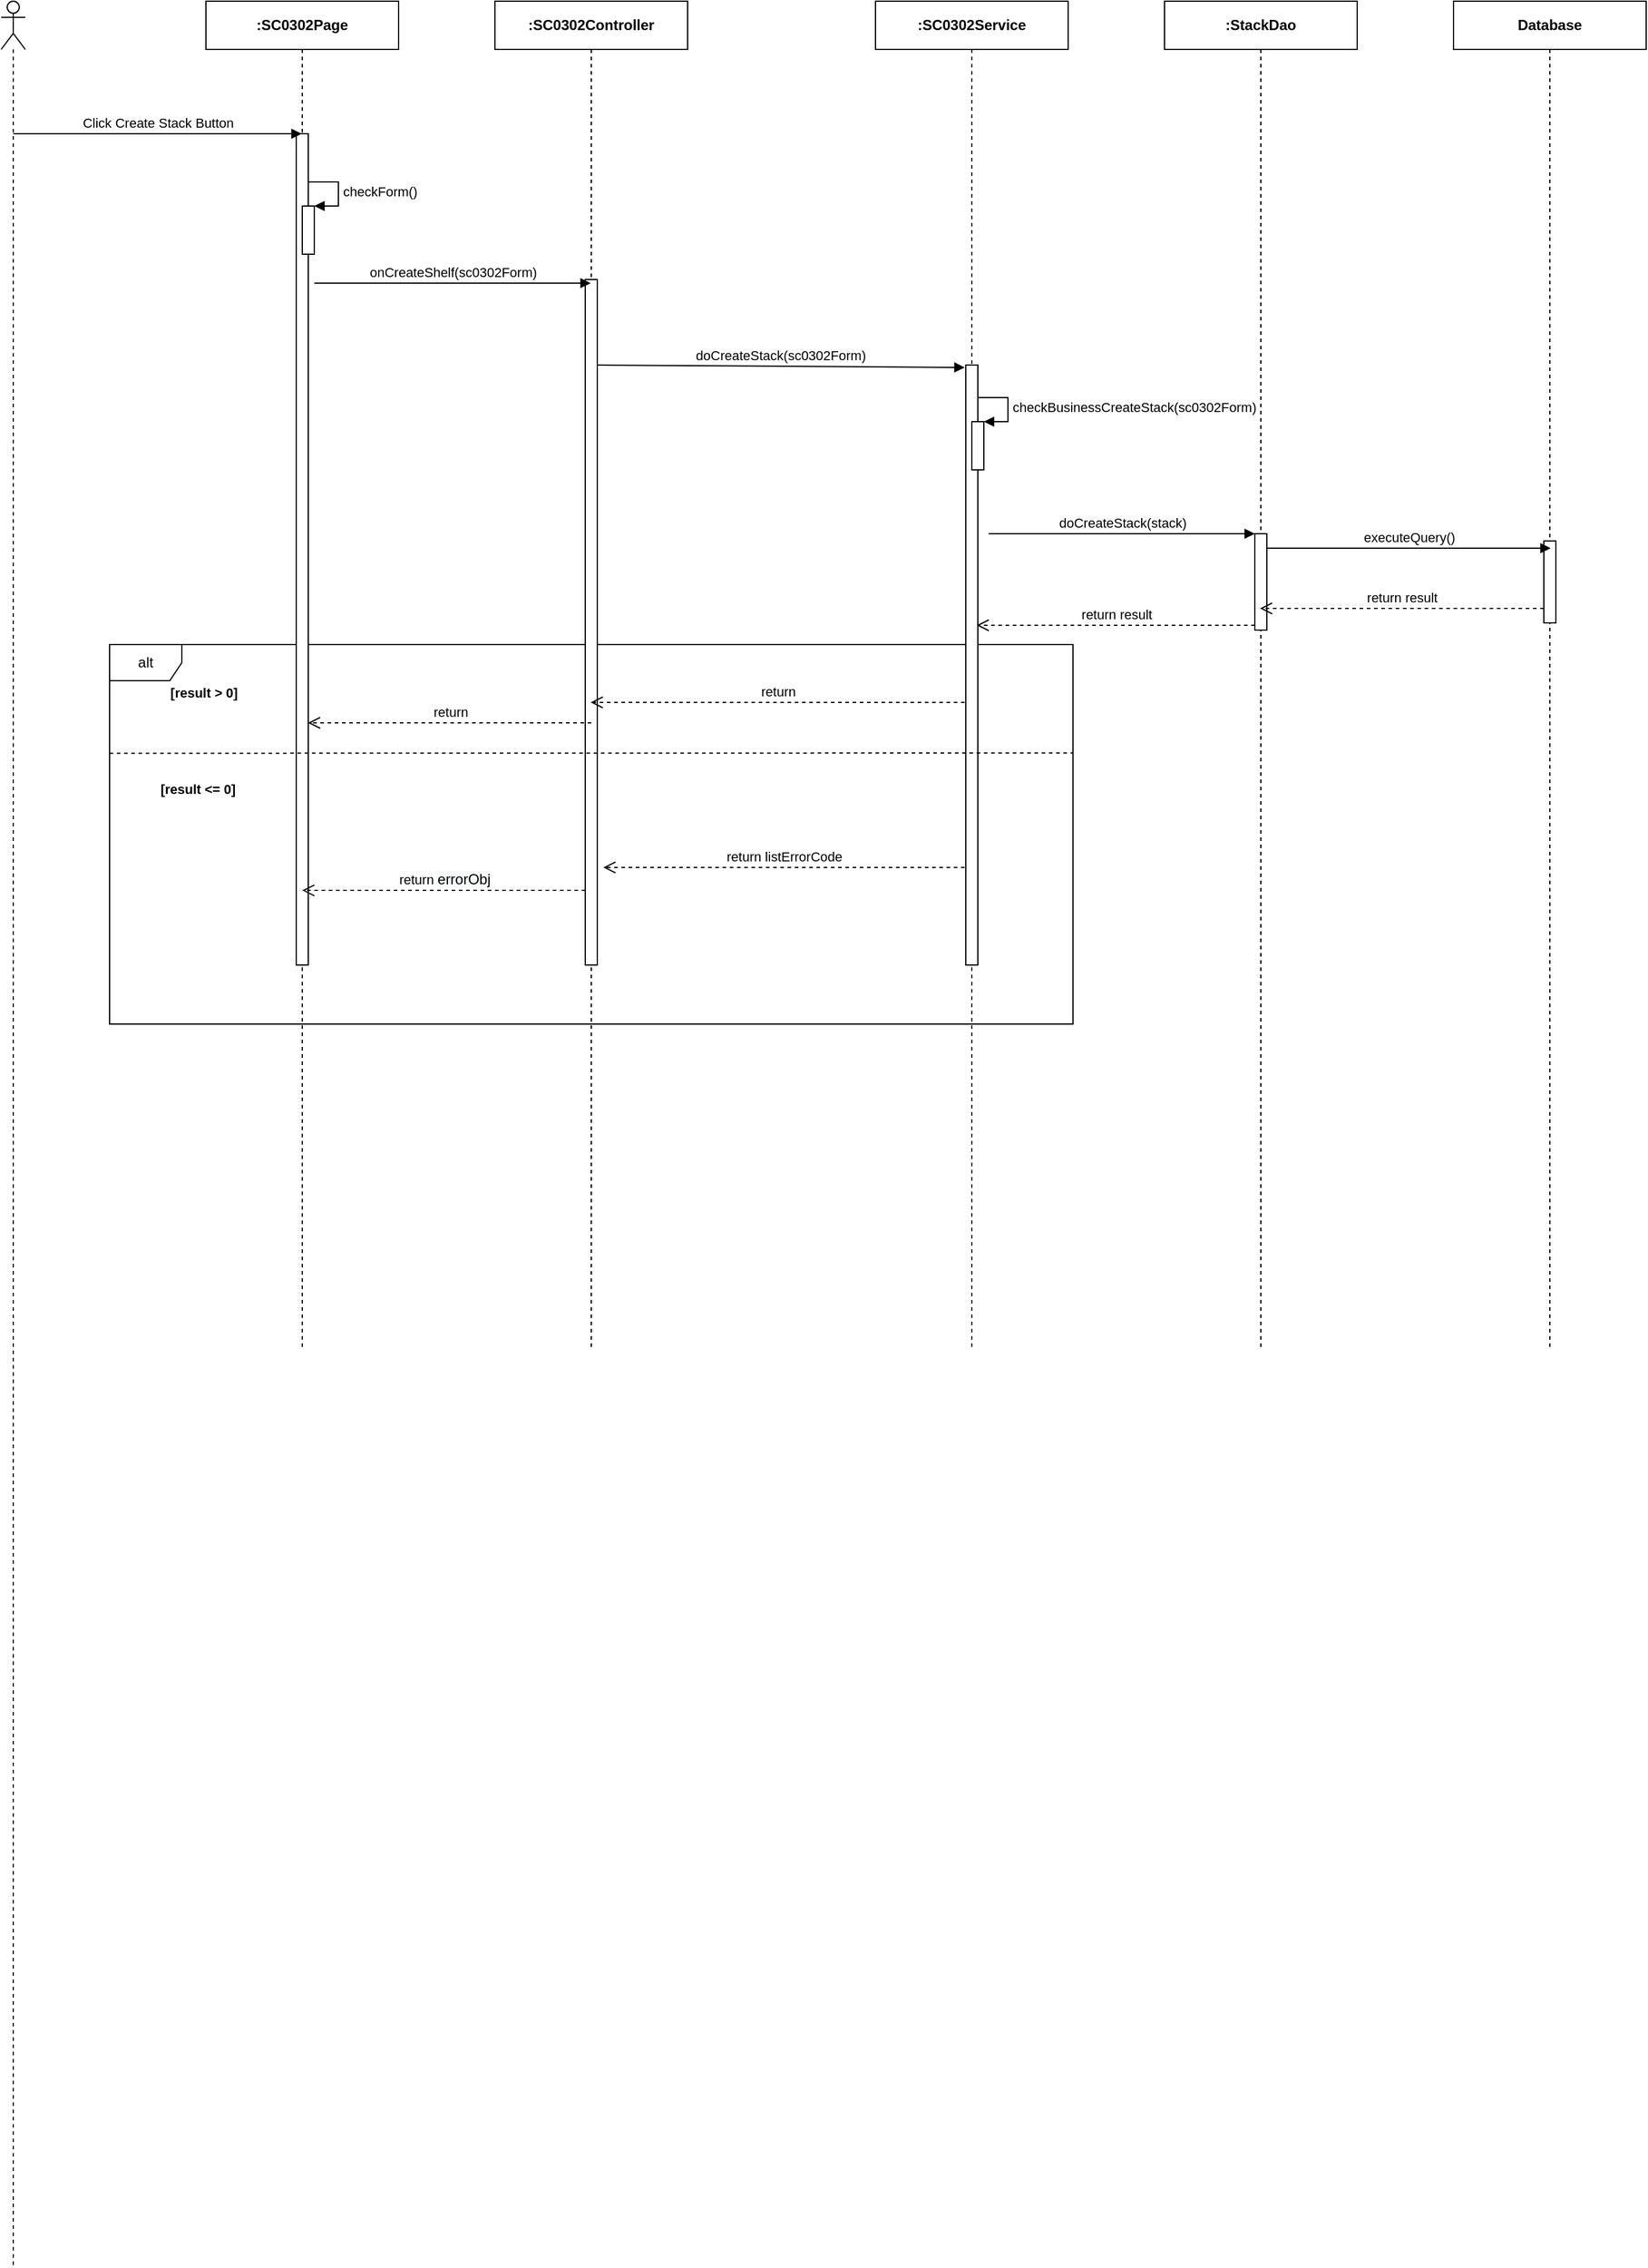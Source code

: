 <mxfile version="14.4.3" type="device" pages="2"><diagram id="wXQe2qPIMzmAKq0H1JeN" name="Ev02"><mxGraphModel dx="1346" dy="748" grid="1" gridSize="10" guides="1" tooltips="1" connect="1" arrows="1" fold="1" page="1" pageScale="1" pageWidth="850" pageHeight="1100" math="0" shadow="0"><root><mxCell id="0"/><mxCell id="1" parent="0"/><mxCell id="m1iitjwekimn6_6jetaQ-8" value="alt" style="shape=umlFrame;whiteSpace=wrap;html=1;" parent="1" vertex="1"><mxGeometry x="400" y="614" width="800" height="315.06" as="geometry"/></mxCell><mxCell id="6MAARHKBUvP7tZJBkf5K-3" value="" style="shape=umlLifeline;participant=umlActor;perimeter=lifelinePerimeter;whiteSpace=wrap;html=1;container=1;collapsible=0;recursiveResize=0;verticalAlign=top;spacingTop=36;outlineConnect=0;" parent="1" vertex="1"><mxGeometry x="310" y="80" width="20" height="1880" as="geometry"/></mxCell><mxCell id="6MAARHKBUvP7tZJBkf5K-4" value="&lt;b&gt;:SC0302Page&lt;/b&gt;" style="shape=umlLifeline;perimeter=lifelinePerimeter;whiteSpace=wrap;html=1;container=1;collapsible=0;recursiveResize=0;outlineConnect=0;" parent="1" vertex="1"><mxGeometry x="480" y="80" width="160" height="1120" as="geometry"/></mxCell><mxCell id="6MAARHKBUvP7tZJBkf5K-5" value="" style="html=1;points=[];perimeter=orthogonalPerimeter;" parent="6MAARHKBUvP7tZJBkf5K-4" vertex="1"><mxGeometry x="75" y="110" width="10" height="690" as="geometry"/></mxCell><mxCell id="6MAARHKBUvP7tZJBkf5K-6" value="&lt;b&gt;:StackDao&lt;/b&gt;" style="shape=umlLifeline;perimeter=lifelinePerimeter;whiteSpace=wrap;html=1;container=1;collapsible=0;recursiveResize=0;outlineConnect=0;" parent="1" vertex="1"><mxGeometry x="1276" y="80" width="160" height="1120" as="geometry"/></mxCell><mxCell id="6MAARHKBUvP7tZJBkf5K-7" value="&lt;b&gt;:&lt;/b&gt;&lt;b&gt;SC0302&lt;/b&gt;&lt;b&gt;Service&lt;/b&gt;" style="shape=umlLifeline;perimeter=lifelinePerimeter;whiteSpace=wrap;html=1;container=1;collapsible=0;recursiveResize=0;outlineConnect=0;" parent="1" vertex="1"><mxGeometry x="1036" y="80" width="160" height="1120" as="geometry"/></mxCell><mxCell id="6MAARHKBUvP7tZJBkf5K-8" value="" style="html=1;points=[];perimeter=orthogonalPerimeter;" parent="6MAARHKBUvP7tZJBkf5K-7" vertex="1"><mxGeometry x="75" y="302" width="10" height="498" as="geometry"/></mxCell><mxCell id="6MAARHKBUvP7tZJBkf5K-10" value="&lt;b&gt;:SC0302Controller&lt;/b&gt;" style="shape=umlLifeline;perimeter=lifelinePerimeter;whiteSpace=wrap;html=1;container=1;collapsible=0;recursiveResize=0;outlineConnect=0;" parent="1" vertex="1"><mxGeometry x="720" y="80" width="160" height="1120" as="geometry"/></mxCell><mxCell id="6MAARHKBUvP7tZJBkf5K-11" value="" style="html=1;points=[];perimeter=orthogonalPerimeter;" parent="6MAARHKBUvP7tZJBkf5K-10" vertex="1"><mxGeometry x="75" y="231" width="10" height="569" as="geometry"/></mxCell><mxCell id="6MAARHKBUvP7tZJBkf5K-12" value="Click Create Stack Button" style="html=1;verticalAlign=bottom;endArrow=block;" parent="1" target="6MAARHKBUvP7tZJBkf5K-4" edge="1"><mxGeometry width="80" relative="1" as="geometry"><mxPoint x="320" y="190" as="sourcePoint"/><mxPoint x="400" y="190" as="targetPoint"/></mxGeometry></mxCell><mxCell id="6MAARHKBUvP7tZJBkf5K-13" value="onCreateShelf(sc0302Form)" style="html=1;verticalAlign=bottom;endArrow=block;" parent="1" edge="1"><mxGeometry width="80" relative="1" as="geometry"><mxPoint x="570" y="314" as="sourcePoint"/><mxPoint x="799.5" y="314.0" as="targetPoint"/></mxGeometry></mxCell><mxCell id="6MAARHKBUvP7tZJBkf5K-21" value="doCreateStack(sc0302Form)" style="html=1;verticalAlign=bottom;endArrow=block;" parent="1" edge="1"><mxGeometry relative="1" as="geometry"><mxPoint x="805" y="382.0" as="sourcePoint"/><mxPoint x="1110" y="384" as="targetPoint"/></mxGeometry></mxCell><mxCell id="6MAARHKBUvP7tZJBkf5K-30" value="" style="html=1;points=[];perimeter=orthogonalPerimeter;" parent="1" vertex="1"><mxGeometry x="1116" y="429" width="10" height="40" as="geometry"/></mxCell><mxCell id="6MAARHKBUvP7tZJBkf5K-31" value="&lt;span style=&quot;text-align: center&quot;&gt;checkBusinessCreateStack(sc0302Form)&lt;/span&gt;" style="edgeStyle=orthogonalEdgeStyle;html=1;align=left;spacingLeft=2;endArrow=block;rounded=0;entryX=1;entryY=0;" parent="1" target="6MAARHKBUvP7tZJBkf5K-30" edge="1"><mxGeometry relative="1" as="geometry"><mxPoint x="1121" y="409" as="sourcePoint"/><Array as="points"><mxPoint x="1146" y="409"/></Array></mxGeometry></mxCell><mxCell id="6MAARHKBUvP7tZJBkf5K-36" value="" style="html=1;points=[];perimeter=orthogonalPerimeter;" parent="1" vertex="1"><mxGeometry x="1351" y="522" width="10" height="80" as="geometry"/></mxCell><mxCell id="6MAARHKBUvP7tZJBkf5K-37" value="doCreateStack(stack)" style="html=1;verticalAlign=bottom;endArrow=block;entryX=0;entryY=0;" parent="1" target="6MAARHKBUvP7tZJBkf5K-36" edge="1"><mxGeometry relative="1" as="geometry"><mxPoint x="1130" y="522" as="sourcePoint"/></mxGeometry></mxCell><mxCell id="6MAARHKBUvP7tZJBkf5K-38" value="return result" style="html=1;verticalAlign=bottom;endArrow=open;dashed=1;endSize=8;exitX=0;exitY=0.95;" parent="1" source="6MAARHKBUvP7tZJBkf5K-36" edge="1"><mxGeometry relative="1" as="geometry"><mxPoint x="1120" y="598" as="targetPoint"/></mxGeometry></mxCell><mxCell id="6MAARHKBUvP7tZJBkf5K-40" value="" style="html=1;points=[];perimeter=orthogonalPerimeter;" parent="1" vertex="1"><mxGeometry x="560" y="250" width="10" height="40" as="geometry"/></mxCell><mxCell id="6MAARHKBUvP7tZJBkf5K-41" value="checkForm()" style="edgeStyle=orthogonalEdgeStyle;html=1;align=left;spacingLeft=2;endArrow=block;rounded=0;entryX=1;entryY=0;" parent="1" target="6MAARHKBUvP7tZJBkf5K-40" edge="1"><mxGeometry relative="1" as="geometry"><mxPoint x="565" y="230" as="sourcePoint"/><Array as="points"><mxPoint x="590" y="230"/></Array></mxGeometry></mxCell><mxCell id="m1iitjwekimn6_6jetaQ-15" value="return&amp;nbsp;&lt;span style=&quot;font-size: 12px ; background-color: rgb(248 , 249 , 250)&quot;&gt;errorObj&lt;/span&gt;" style="html=1;verticalAlign=bottom;endArrow=open;dashed=1;endSize=8;" parent="1" edge="1"><mxGeometry relative="1" as="geometry"><mxPoint x="795" y="818.06" as="sourcePoint"/><mxPoint x="560" y="818.06" as="targetPoint"/></mxGeometry></mxCell><mxCell id="m1iitjwekimn6_6jetaQ-17" value="return" style="html=1;verticalAlign=bottom;endArrow=open;dashed=1;endSize=8;" parent="1" edge="1"><mxGeometry relative="1" as="geometry"><mxPoint x="799.5" y="662" as="targetPoint"/><mxPoint x="1110" y="662" as="sourcePoint"/></mxGeometry></mxCell><mxCell id="hVT3wHsfsx8e_q1Awq7j-4" value="" style="endArrow=none;dashed=1;html=1;exitX=0;exitY=0.126;exitDx=0;exitDy=0;exitPerimeter=0;" parent="1" edge="1"><mxGeometry width="50" height="50" relative="1" as="geometry"><mxPoint x="400" y="704.23" as="sourcePoint"/><mxPoint x="1200" y="704" as="targetPoint"/></mxGeometry></mxCell><mxCell id="hVT3wHsfsx8e_q1Awq7j-5" value="&lt;span style=&quot;font-size: 11px ; background-color: rgb(255 , 255 , 255)&quot;&gt;&lt;b&gt;[result &amp;gt; 0]&lt;/b&gt;&lt;/span&gt;" style="text;html=1;align=center;verticalAlign=middle;resizable=0;points=[];autosize=1;" parent="1" vertex="1"><mxGeometry x="443" y="644" width="70" height="20" as="geometry"/></mxCell><mxCell id="hVT3wHsfsx8e_q1Awq7j-6" value="return" style="html=1;verticalAlign=bottom;endArrow=open;dashed=1;endSize=8;" parent="1" edge="1"><mxGeometry relative="1" as="geometry"><mxPoint x="564.75" y="679" as="targetPoint"/><mxPoint x="800" y="679" as="sourcePoint"/></mxGeometry></mxCell><mxCell id="hVT3wHsfsx8e_q1Awq7j-7" value="&lt;span style=&quot;font-size: 11px ; background-color: rgb(255 , 255 , 255)&quot;&gt;&lt;b&gt;[result &amp;lt;= 0]&lt;/b&gt;&lt;/span&gt;" style="text;html=1;align=center;verticalAlign=middle;resizable=0;points=[];autosize=1;" parent="1" vertex="1"><mxGeometry x="433" y="724" width="80" height="20" as="geometry"/></mxCell><mxCell id="hVT3wHsfsx8e_q1Awq7j-13" value="return listErrorCode" style="html=1;verticalAlign=bottom;endArrow=open;dashed=1;endSize=8;" parent="1" edge="1"><mxGeometry relative="1" as="geometry"><mxPoint x="810" y="799" as="targetPoint"/><mxPoint x="1110" y="799" as="sourcePoint"/></mxGeometry></mxCell><mxCell id="HASbPbYOu1BTo9Txi_ct-1" value="&lt;b&gt;Database&lt;/b&gt;" style="shape=umlLifeline;perimeter=lifelinePerimeter;whiteSpace=wrap;html=1;container=1;collapsible=0;recursiveResize=0;outlineConnect=0;" parent="1" vertex="1"><mxGeometry x="1516" y="80" width="160" height="1120" as="geometry"/></mxCell><mxCell id="HASbPbYOu1BTo9Txi_ct-2" value="" style="html=1;points=[];perimeter=orthogonalPerimeter;" parent="1" vertex="1"><mxGeometry x="1591" y="528" width="10" height="68" as="geometry"/></mxCell><mxCell id="HASbPbYOu1BTo9Txi_ct-3" value="executeQuery()" style="html=1;verticalAlign=bottom;endArrow=block;entryX=0;entryY=0;" parent="1" edge="1"><mxGeometry relative="1" as="geometry"><mxPoint x="1361.004" y="534" as="sourcePoint"/><mxPoint x="1596.68" y="534" as="targetPoint"/></mxGeometry></mxCell><mxCell id="HASbPbYOu1BTo9Txi_ct-4" value="return result" style="html=1;verticalAlign=bottom;endArrow=open;dashed=1;endSize=8;exitX=0;exitY=0.95;" parent="1" edge="1"><mxGeometry relative="1" as="geometry"><mxPoint x="1355.324" y="584.0" as="targetPoint"/><mxPoint x="1591" y="584" as="sourcePoint"/></mxGeometry></mxCell></root></mxGraphModel></diagram><diagram id="GjDGVbpsjkmMWH882FA1" name="Ev03"><mxGraphModel dx="1346" dy="748" grid="1" gridSize="10" guides="1" tooltips="1" connect="1" arrows="1" fold="1" page="1" pageScale="1" pageWidth="850" pageHeight="1100" math="0" shadow="0"><root><mxCell id="fLJtPV93kK6mRtJFKO3w-0"/><mxCell id="fLJtPV93kK6mRtJFKO3w-1" parent="fLJtPV93kK6mRtJFKO3w-0"/><mxCell id="fLJtPV93kK6mRtJFKO3w-2" value="" style="shape=umlLifeline;participant=umlActor;perimeter=lifelinePerimeter;whiteSpace=wrap;html=1;container=1;collapsible=0;recursiveResize=0;verticalAlign=top;spacingTop=36;outlineConnect=0;" parent="fLJtPV93kK6mRtJFKO3w-1" vertex="1"><mxGeometry x="310" y="80" width="20" height="320" as="geometry"/></mxCell><mxCell id="fLJtPV93kK6mRtJFKO3w-3" value="&lt;b&gt;:SC0302Page&lt;/b&gt;" style="shape=umlLifeline;perimeter=lifelinePerimeter;whiteSpace=wrap;html=1;container=1;collapsible=0;recursiveResize=0;outlineConnect=0;" parent="fLJtPV93kK6mRtJFKO3w-1" vertex="1"><mxGeometry x="480" y="80" width="160" height="320" as="geometry"/></mxCell><mxCell id="fLJtPV93kK6mRtJFKO3w-4" value="" style="html=1;points=[];perimeter=orthogonalPerimeter;" parent="fLJtPV93kK6mRtJFKO3w-3" vertex="1"><mxGeometry x="75" y="110" width="10" height="90" as="geometry"/></mxCell><mxCell id="fLJtPV93kK6mRtJFKO3w-5" value="&lt;b&gt;:SC0300Page&lt;/b&gt;" style="shape=umlLifeline;perimeter=lifelinePerimeter;whiteSpace=wrap;html=1;container=1;collapsible=0;recursiveResize=0;outlineConnect=0;" parent="fLJtPV93kK6mRtJFKO3w-1" vertex="1"><mxGeometry x="720" y="80" width="160" height="320" as="geometry"/></mxCell><mxCell id="fLJtPV93kK6mRtJFKO3w-6" value="Click Button Cancel" style="html=1;verticalAlign=bottom;endArrow=block;" parent="fLJtPV93kK6mRtJFKO3w-1" target="fLJtPV93kK6mRtJFKO3w-3" edge="1"><mxGeometry width="80" relative="1" as="geometry"><mxPoint x="320" y="190" as="sourcePoint"/><mxPoint x="400" y="190" as="targetPoint"/></mxGeometry></mxCell><mxCell id="fLJtPV93kK6mRtJFKO3w-7" value="changeScreen(&quot;SC0300&quot;)" style="html=1;verticalAlign=bottom;endArrow=block;" parent="fLJtPV93kK6mRtJFKO3w-1" edge="1"><mxGeometry width="80" relative="1" as="geometry"><mxPoint x="560" y="279" as="sourcePoint"/><mxPoint x="799.5" y="279" as="targetPoint"/></mxGeometry></mxCell></root></mxGraphModel></diagram></mxfile>
